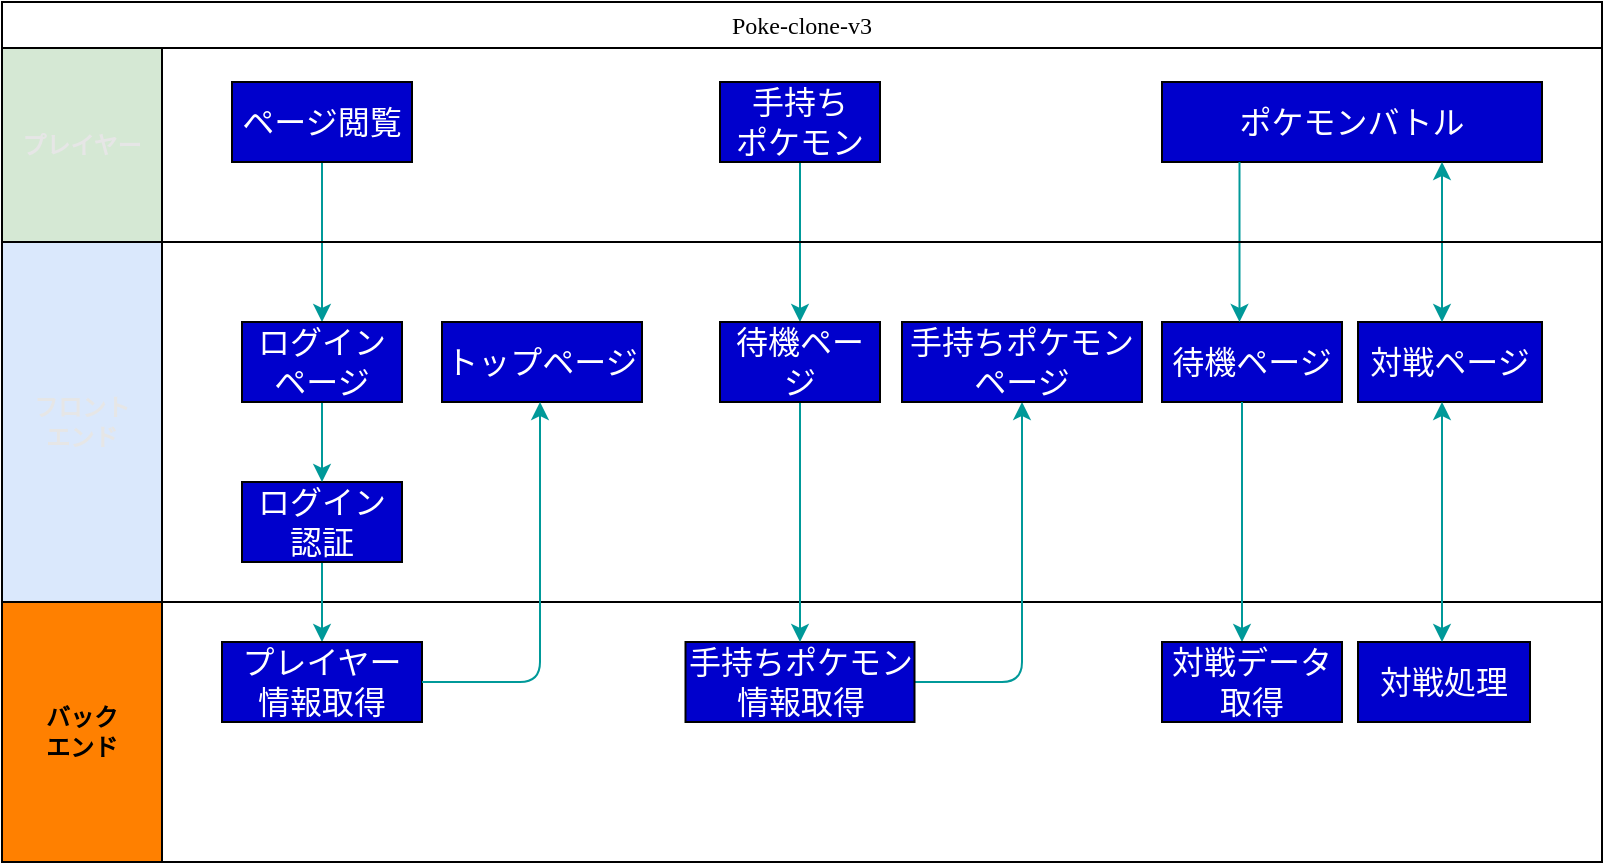 <mxfile>
    <diagram id="uBqHcXNwr5c8F2R8OyeM" name="Page-1">
        <mxGraphModel dx="1066" dy="775" grid="1" gridSize="10" guides="1" tooltips="1" connect="1" arrows="1" fold="1" page="1" pageScale="1" pageWidth="850" pageHeight="1100" math="0" shadow="0">
            <root>
                <mxCell id="0"/>
                <mxCell id="1" parent="0"/>
                <mxCell id="2" value="&lt;font face=&quot;Verdana&quot;&gt;Poke-clone-v3&lt;/font&gt;" style="swimlane;whiteSpace=wrap;html=1;fontStyle=0" parent="1" vertex="1">
                    <mxGeometry x="40" y="50" width="800" height="430" as="geometry">
                        <mxRectangle x="40" y="40" width="130" height="30" as="alternateBounds"/>
                    </mxGeometry>
                </mxCell>
                <mxCell id="4" value="&lt;b&gt;プレイヤー&lt;/b&gt;" style="text;html=1;align=center;verticalAlign=middle;whiteSpace=wrap;rounded=0;strokeColor=#000000;strokeWidth=1;fillColor=#d5e8d4;fontColor=#E6E6E6;" parent="2" vertex="1">
                    <mxGeometry y="23" width="80" height="97" as="geometry"/>
                </mxCell>
                <mxCell id="5" value="&lt;b&gt;フロント&lt;/b&gt;&lt;div&gt;&lt;b&gt;エンド&lt;/b&gt;&lt;/div&gt;" style="text;html=1;align=center;verticalAlign=middle;whiteSpace=wrap;rounded=0;strokeColor=#000000;strokeWidth=1;fillColor=#dae8fc;fontColor=#E6E6E6;" parent="2" vertex="1">
                    <mxGeometry y="120" width="80" height="180" as="geometry"/>
                </mxCell>
                <mxCell id="6" value="&lt;b&gt;バック&lt;/b&gt;&lt;br&gt;&lt;div&gt;&lt;b&gt;エンド&lt;/b&gt;&lt;/div&gt;" style="text;html=1;align=center;verticalAlign=middle;whiteSpace=wrap;rounded=0;strokeColor=#000000;strokeWidth=1;fillColor=#FF8000;" parent="2" vertex="1">
                    <mxGeometry y="300" width="80" height="130" as="geometry"/>
                </mxCell>
                <mxCell id="16" value="" style="endArrow=none;html=1;exitX=0;exitY=0;exitDx=0;exitDy=0;spacing=0;endSize=0;startSize=0;jumpSize=0;" parent="2" source="6" edge="1">
                    <mxGeometry width="50" height="50" relative="1" as="geometry">
                        <mxPoint x="180" y="350" as="sourcePoint"/>
                        <mxPoint x="800" y="300" as="targetPoint"/>
                    </mxGeometry>
                </mxCell>
                <mxCell id="25" style="edgeStyle=none;html=1;entryX=0.5;entryY=0;entryDx=0;entryDy=0;strokeColor=#009999;fontSize=16;" parent="2" source="18" target="24" edge="1">
                    <mxGeometry relative="1" as="geometry"/>
                </mxCell>
                <mxCell id="18" value="&lt;div&gt;&lt;span style=&quot;background-color: transparent;&quot;&gt;&lt;font style=&quot;color: rgb(255, 255, 255);&quot;&gt;ページ閲覧&lt;/font&gt;&lt;/span&gt;&lt;/div&gt;" style="text;html=1;align=center;verticalAlign=middle;whiteSpace=wrap;rounded=0;fillColor=#0000CC;strokeColor=default;fontSize=16;" parent="2" vertex="1">
                    <mxGeometry x="115" y="40" width="90" height="40" as="geometry"/>
                </mxCell>
                <mxCell id="27" style="edgeStyle=none;html=1;entryX=0.5;entryY=0;entryDx=0;entryDy=0;strokeColor=#009999;fontSize=16;" parent="2" source="19" target="21" edge="1">
                    <mxGeometry relative="1" as="geometry"/>
                </mxCell>
                <mxCell id="19" value="&lt;font color=&quot;#ffffff&quot;&gt;ログイン認証&lt;/font&gt;" style="text;html=1;align=center;verticalAlign=middle;whiteSpace=wrap;rounded=0;fillColor=#0000CC;strokeColor=#000000;fontSize=16;" parent="2" vertex="1">
                    <mxGeometry x="120" y="240" width="80" height="40" as="geometry"/>
                </mxCell>
                <mxCell id="21" value="&lt;font color=&quot;#ffffff&quot;&gt;プレイヤー&lt;/font&gt;&lt;div&gt;&lt;font color=&quot;#ffffff&quot;&gt;情報取得&lt;/font&gt;&lt;/div&gt;" style="text;html=1;align=center;verticalAlign=middle;whiteSpace=wrap;rounded=0;fillColor=#0000CC;strokeColor=#000000;fontSize=16;" parent="2" vertex="1">
                    <mxGeometry x="110" y="320" width="100" height="40" as="geometry"/>
                </mxCell>
                <mxCell id="26" style="edgeStyle=none;html=1;strokeColor=#009999;fontSize=16;" parent="2" source="24" target="19" edge="1">
                    <mxGeometry relative="1" as="geometry"/>
                </mxCell>
                <mxCell id="24" value="&lt;font color=&quot;#ffffff&quot;&gt;ログイン&lt;/font&gt;&lt;div&gt;&lt;font color=&quot;#ffffff&quot;&gt;ページ&lt;/font&gt;&lt;/div&gt;" style="text;html=1;align=center;verticalAlign=middle;whiteSpace=wrap;rounded=0;fillColor=#0000CC;strokeColor=#000000;fontSize=16;" parent="2" vertex="1">
                    <mxGeometry x="120" y="160" width="80" height="40" as="geometry"/>
                </mxCell>
                <mxCell id="29" value="&lt;font color=&quot;#ffffff&quot;&gt;トップページ&lt;/font&gt;" style="text;html=1;align=center;verticalAlign=middle;whiteSpace=wrap;rounded=0;fillColor=#0000CC;strokeColor=#000000;fontSize=16;" parent="2" vertex="1">
                    <mxGeometry x="220" y="160" width="100" height="40" as="geometry"/>
                </mxCell>
                <mxCell id="32" value="&lt;div&gt;&lt;font color=&quot;#ffffff&quot;&gt;ポケモンバトル&lt;/font&gt;&lt;/div&gt;" style="text;html=1;align=center;verticalAlign=middle;whiteSpace=wrap;rounded=0;fillColor=#0000CC;strokeColor=default;fontSize=16;" parent="2" vertex="1">
                    <mxGeometry x="580" y="40" width="190" height="40" as="geometry"/>
                </mxCell>
                <mxCell id="33" value="&lt;font color=&quot;#ffffff&quot;&gt;待機ページ&lt;/font&gt;" style="text;html=1;align=center;verticalAlign=middle;whiteSpace=wrap;rounded=0;fillColor=#0000CC;strokeColor=#000000;fontSize=16;" parent="2" vertex="1">
                    <mxGeometry x="580" y="160" width="90" height="40" as="geometry"/>
                </mxCell>
                <mxCell id="35" style="edgeStyle=none;html=1;strokeColor=#009999;exitX=0.5;exitY=1;exitDx=0;exitDy=0;fontSize=16;" parent="2" edge="1">
                    <mxGeometry relative="1" as="geometry">
                        <mxPoint x="618.75" y="80" as="sourcePoint"/>
                        <mxPoint x="618.75" y="160" as="targetPoint"/>
                    </mxGeometry>
                </mxCell>
                <mxCell id="38" style="edgeStyle=none;html=1;strokeColor=#009999;fontSize=16;exitX=0.5;exitY=1;exitDx=0;exitDy=0;entryX=0.5;entryY=0;entryDx=0;entryDy=0;" parent="2" edge="1">
                    <mxGeometry relative="1" as="geometry">
                        <mxPoint x="620" y="200" as="sourcePoint"/>
                        <mxPoint x="620" y="320" as="targetPoint"/>
                    </mxGeometry>
                </mxCell>
                <mxCell id="39" value="&lt;font color=&quot;#ffffff&quot;&gt;対戦ページ&lt;/font&gt;" style="text;html=1;align=center;verticalAlign=middle;whiteSpace=wrap;rounded=0;fillColor=#0000CC;strokeColor=#000000;fontSize=16;" parent="2" vertex="1">
                    <mxGeometry x="678" y="160" width="92" height="40" as="geometry"/>
                </mxCell>
                <mxCell id="40" value="&lt;font color=&quot;#ffffff&quot;&gt;対戦処理&lt;/font&gt;" style="text;html=1;align=center;verticalAlign=middle;whiteSpace=wrap;rounded=0;fillColor=#0000CC;strokeColor=#000000;fontSize=16;" parent="2" vertex="1">
                    <mxGeometry x="678" y="320" width="86" height="40" as="geometry"/>
                </mxCell>
                <mxCell id="43" value="" style="endArrow=classic;startArrow=classic;html=1;exitX=0.5;exitY=0;exitDx=0;exitDy=0;strokeColor=#009999;fontSize=16;spacing=0;" parent="2" edge="1">
                    <mxGeometry width="50" height="50" relative="1" as="geometry">
                        <mxPoint x="720" y="160" as="sourcePoint"/>
                        <mxPoint x="720" y="80" as="targetPoint"/>
                    </mxGeometry>
                </mxCell>
                <mxCell id="44" style="edgeStyle=none;html=1;entryX=0.5;entryY=0;entryDx=0;entryDy=0;strokeColor=#009999;fontSize=16;" parent="2" source="45" target="51" edge="1">
                    <mxGeometry relative="1" as="geometry"/>
                </mxCell>
                <mxCell id="45" value="&lt;font color=&quot;#ffffff&quot;&gt;手持ち&lt;/font&gt;&lt;div&gt;&lt;font color=&quot;#ffffff&quot;&gt;ポケモン&lt;/font&gt;&lt;/div&gt;" style="text;html=1;align=center;verticalAlign=middle;whiteSpace=wrap;rounded=0;fillColor=#0000CC;strokeColor=default;fontSize=16;" parent="2" vertex="1">
                    <mxGeometry x="359" y="40" width="80" height="40" as="geometry"/>
                </mxCell>
                <mxCell id="48" style="edgeStyle=elbowEdgeStyle;html=1;entryX=0.5;entryY=1;entryDx=0;entryDy=0;strokeColor=#009999;fontSize=16;" parent="2" source="49" target="52" edge="1">
                    <mxGeometry relative="1" as="geometry">
                        <Array as="points">
                            <mxPoint x="510" y="270"/>
                        </Array>
                    </mxGeometry>
                </mxCell>
                <mxCell id="49" value="&lt;font color=&quot;#ffffff&quot;&gt;手持ちポケモン&lt;/font&gt;&lt;br&gt;&lt;div&gt;&lt;font color=&quot;#ffffff&quot;&gt;情報取得&lt;/font&gt;&lt;/div&gt;" style="text;html=1;align=center;verticalAlign=middle;whiteSpace=wrap;rounded=0;fillColor=#0000CC;strokeColor=#000000;fontSize=16;" parent="2" vertex="1">
                    <mxGeometry x="341.75" y="320" width="114.5" height="40" as="geometry"/>
                </mxCell>
                <mxCell id="50" style="edgeStyle=none;html=1;strokeColor=#009999;entryX=0.5;entryY=0;entryDx=0;entryDy=0;fontSize=16;" parent="2" source="51" target="49" edge="1">
                    <mxGeometry relative="1" as="geometry">
                        <mxPoint x="399" y="240" as="targetPoint"/>
                    </mxGeometry>
                </mxCell>
                <mxCell id="51" value="&lt;font color=&quot;#ffffff&quot;&gt;待機ページ&lt;/font&gt;" style="text;html=1;align=center;verticalAlign=middle;whiteSpace=wrap;rounded=0;fillColor=#0000CC;strokeColor=#000000;fontSize=16;" parent="2" vertex="1">
                    <mxGeometry x="359" y="160" width="80" height="40" as="geometry"/>
                </mxCell>
                <mxCell id="52" value="&lt;font color=&quot;#ffffff&quot;&gt;手持ちポケモンページ&lt;/font&gt;" style="text;html=1;align=center;verticalAlign=middle;whiteSpace=wrap;rounded=0;fillColor=#0000CC;strokeColor=#000000;fontSize=16;" parent="2" vertex="1">
                    <mxGeometry x="450" y="160" width="120" height="40" as="geometry"/>
                </mxCell>
                <mxCell id="53" style="edgeStyle=elbowEdgeStyle;html=1;entryX=0.5;entryY=1;entryDx=0;entryDy=0;strokeColor=#009999;fontSize=16;exitX=1;exitY=0.5;exitDx=0;exitDy=0;" edge="1" parent="2" source="21">
                    <mxGeometry relative="1" as="geometry">
                        <Array as="points">
                            <mxPoint x="269" y="270"/>
                        </Array>
                        <mxPoint x="230" y="370" as="sourcePoint"/>
                        <mxPoint x="269" y="200" as="targetPoint"/>
                    </mxGeometry>
                </mxCell>
                <mxCell id="54" value="&lt;font color=&quot;#ffffff&quot;&gt;対戦データ&lt;/font&gt;&lt;div&gt;&lt;font color=&quot;#ffffff&quot;&gt;取得&lt;/font&gt;&lt;/div&gt;" style="text;html=1;align=center;verticalAlign=middle;whiteSpace=wrap;rounded=0;fillColor=#0000CC;strokeColor=#000000;fontSize=16;" vertex="1" parent="2">
                    <mxGeometry x="580" y="320" width="90" height="40" as="geometry"/>
                </mxCell>
                <mxCell id="55" value="" style="endArrow=classic;startArrow=classic;html=1;strokeColor=#009999;fontSize=16;spacing=0;jumpSize=0;" edge="1" parent="2">
                    <mxGeometry width="50" height="50" relative="1" as="geometry">
                        <mxPoint x="720" y="320" as="sourcePoint"/>
                        <mxPoint x="720" y="200" as="targetPoint"/>
                    </mxGeometry>
                </mxCell>
                <mxCell id="14" value="" style="endArrow=none;html=1;exitX=0;exitY=0;exitDx=0;exitDy=0;entryX=1;entryY=0.25;entryDx=0;entryDy=0;" parent="1" edge="1">
                    <mxGeometry width="50" height="50" relative="1" as="geometry">
                        <mxPoint x="40" y="170" as="sourcePoint"/>
                        <mxPoint x="840" y="170" as="targetPoint"/>
                    </mxGeometry>
                </mxCell>
            </root>
        </mxGraphModel>
    </diagram>
</mxfile>